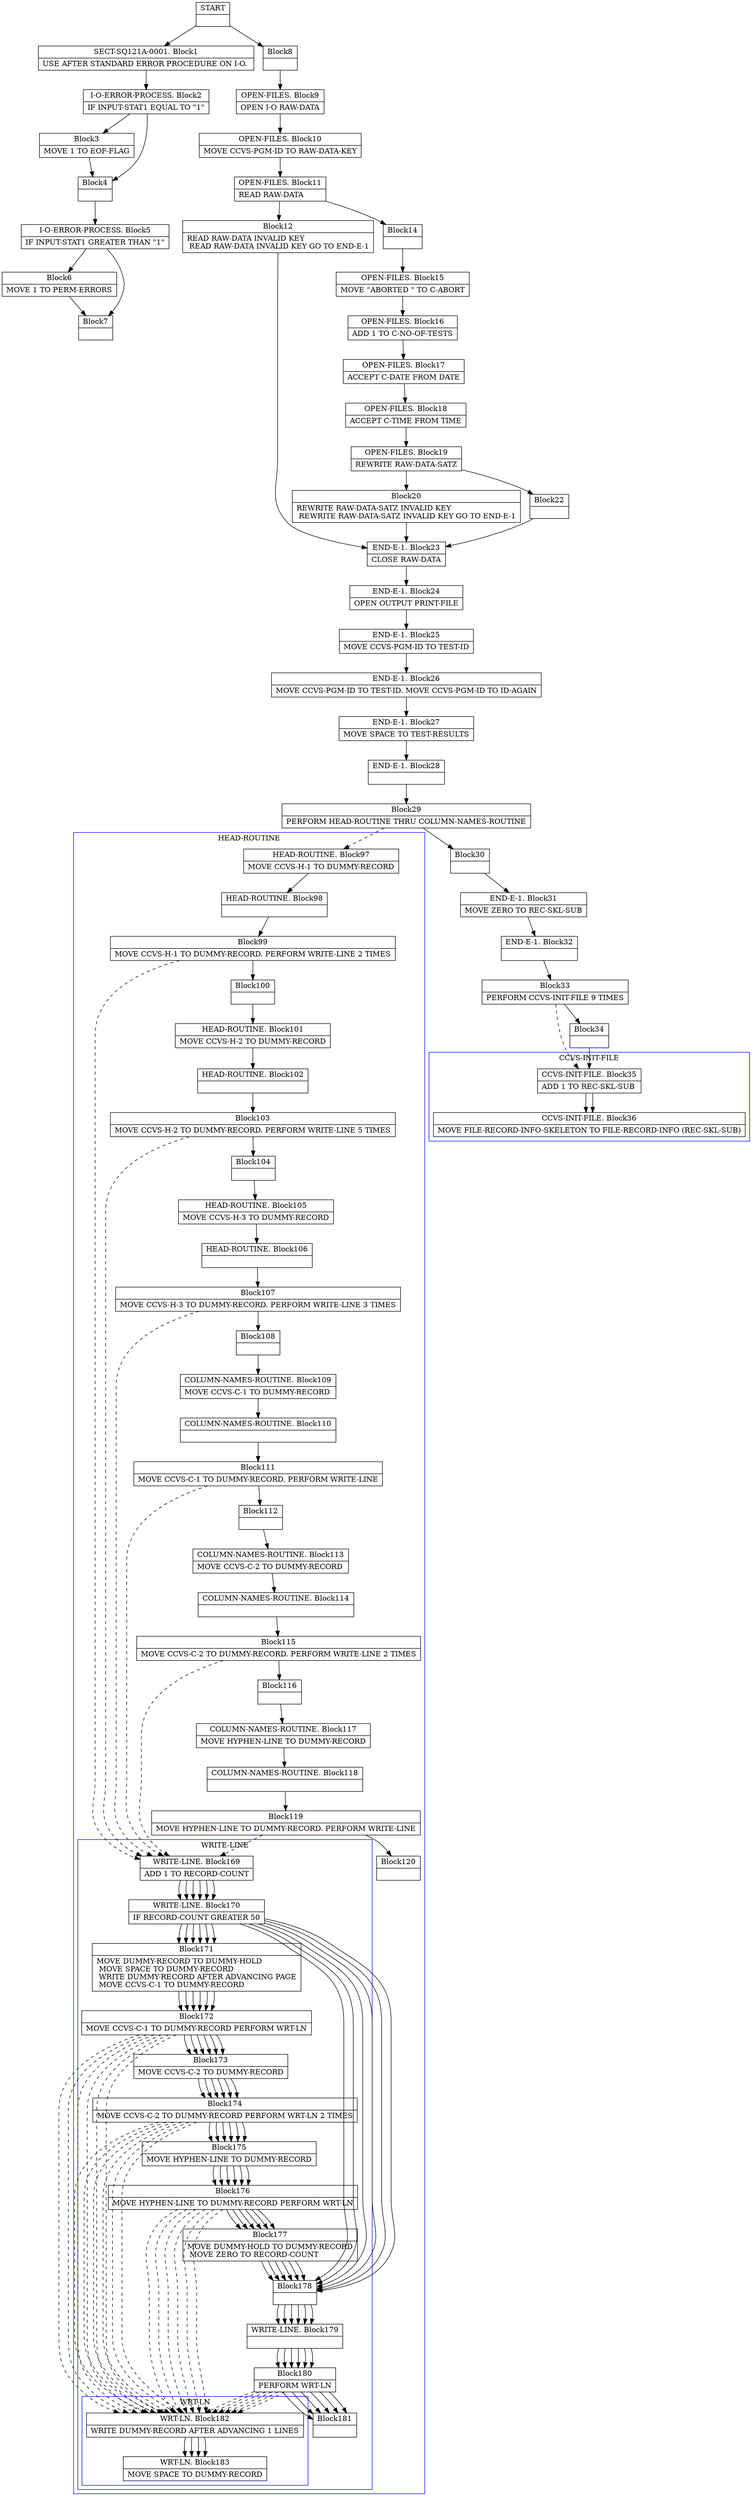 digraph Cfg {
compound=true;
node [
shape = "record"
]

edge [
arrowtail = "empty"
]
Block0 [
label = "{START|}"
]
Block1 [
label = "{SECT-SQ121A-0001. Block1|    USE AFTER STANDARD ERROR PROCEDURE ON I-O. \l}"
]
Block2 [
label = "{I-O-ERROR-PROCESS. Block2|    IF INPUT-STAT1 EQUAL TO \"1\"\l}"
]
Block3 [
label = "{Block3|         MOVE 1 TO EOF-FLAG\l}"
]
Block4 [
label = "{Block4|}"
]
Block5 [
label = "{I-O-ERROR-PROCESS. Block5|    IF INPUT-STAT1 GREATER THAN \"1\"\l}"
]
Block6 [
label = "{Block6|         MOVE 1 TO PERM-ERRORS\l}"
]
Block7 [
label = "{Block7|}"
]
Block8 [
label = "{Block8|}"
]
Block9 [
label = "{OPEN-FILES. Block9|    OPEN I-O RAW-DATA\l}"
]
Block10 [
label = "{OPEN-FILES. Block10|    MOVE CCVS-PGM-ID TO RAW-DATA-KEY\l}"
]
Block11 [
label = "{OPEN-FILES. Block11|    READ RAW-DATA\l}"
]
Block12 [
label = "{Block12|    READ RAW-DATA INVALID KEY\l    READ RAW-DATA INVALID KEY GO TO END-E-1\l}"
]
Block23 [
label = "{END-E-1. Block23|    CLOSE RAW-DATA\l}"
]
Block24 [
label = "{END-E-1. Block24|    OPEN     OUTPUT PRINT-FILE\l}"
]
Block25 [
label = "{END-E-1. Block25|    MOVE CCVS-PGM-ID TO TEST-ID\l}"
]
Block26 [
label = "{END-E-1. Block26|    MOVE CCVS-PGM-ID TO TEST-ID. MOVE CCVS-PGM-ID TO ID-AGAIN\l}"
]
Block27 [
label = "{END-E-1. Block27|    MOVE    SPACE TO TEST-RESULTS\l}"
]
Block28 [
label = "{END-E-1. Block28|}"
]
Block29 [
label = "{Block29|    PERFORM  HEAD-ROUTINE THRU COLUMN-NAMES-ROUTINE\l}"
]
subgraph cluster_1{
color = blue;
label = "HEAD-ROUTINE";
Block97 [
label = "{HEAD-ROUTINE. Block97|    MOVE CCVS-H-1 TO DUMMY-RECORD\l}"
]
Block98 [
label = "{HEAD-ROUTINE. Block98|}"
]
Block99 [
label = "{Block99|    MOVE CCVS-H-1 TO DUMMY-RECORD. PERFORM WRITE-LINE 2 TIMES\l}"
]
subgraph cluster_8{
color = blue;
label = "WRITE-LINE";
Block169 [
label = "{WRITE-LINE. Block169|    ADD 1 TO RECORD-COUNT\l}"
]
Block170 [
label = "{WRITE-LINE. Block170|    IF RECORD-COUNT GREATER 50\l}"
]
Block171 [
label = "{Block171|        MOVE DUMMY-RECORD TO DUMMY-HOLD\l        MOVE SPACE TO DUMMY-RECORD\l        WRITE DUMMY-RECORD AFTER ADVANCING PAGE\l        MOVE CCVS-C-1 TO DUMMY-RECORD\l}"
]
Block172 [
label = "{Block172|        MOVE CCVS-C-1 TO DUMMY-RECORD PERFORM WRT-LN\l}"
]
subgraph cluster_21{
color = blue;
label = "WRT-LN";
Block182 [
label = "{WRT-LN. Block182|    WRITE    DUMMY-RECORD AFTER ADVANCING 1 LINES\l}"
]
Block183 [
label = "{WRT-LN. Block183|    MOVE SPACE TO DUMMY-RECORD\l}"
]
Block182 -> Block183

}
Block172 -> Block182 [style=dashed]

Block173 [
label = "{Block173|        MOVE CCVS-C-2 TO DUMMY-RECORD\l}"
]
Block174 [
label = "{Block174|        MOVE CCVS-C-2 TO DUMMY-RECORD PERFORM WRT-LN 2 TIMES\l}"
]
subgraph cluster_22{
color = blue;
label = "WRT-LN";
Block182 [
label = "{WRT-LN. Block182|    WRITE    DUMMY-RECORD AFTER ADVANCING 1 LINES\l}"
]
Block183 [
label = "{WRT-LN. Block183|    MOVE SPACE TO DUMMY-RECORD\l}"
]
Block182 -> Block183

}
Block174 -> Block182 [style=dashed]

Block175 [
label = "{Block175|        MOVE HYPHEN-LINE TO DUMMY-RECORD\l}"
]
Block176 [
label = "{Block176|        MOVE HYPHEN-LINE TO DUMMY-RECORD PERFORM WRT-LN\l}"
]
subgraph cluster_23{
color = blue;
label = "WRT-LN";
Block182 [
label = "{WRT-LN. Block182|    WRITE    DUMMY-RECORD AFTER ADVANCING 1 LINES\l}"
]
Block183 [
label = "{WRT-LN. Block183|    MOVE SPACE TO DUMMY-RECORD\l}"
]
Block182 -> Block183

}
Block176 -> Block182 [style=dashed]

Block177 [
label = "{Block177|        MOVE DUMMY-HOLD TO DUMMY-RECORD\l        MOVE ZERO TO RECORD-COUNT\l}"
]
Block178 [
label = "{Block178|}"
]
Block179 [
label = "{WRITE-LINE. Block179|}"
]
Block180 [
label = "{Block180|    PERFORM WRT-LN\l}"
]
subgraph cluster_24{
color = blue;
label = "WRT-LN";
Block182 [
label = "{WRT-LN. Block182|    WRITE    DUMMY-RECORD AFTER ADVANCING 1 LINES\l}"
]
Block183 [
label = "{WRT-LN. Block183|    MOVE SPACE TO DUMMY-RECORD\l}"
]
Block182 -> Block183

}
Block180 -> Block182 [style=dashed]

Block181 [
label = "{Block181|}"
]
Block169 -> Block170
Block170 -> Block171
Block170 -> Block178
Block171 -> Block172
Block172 -> Block173
Block173 -> Block174
Block174 -> Block175
Block175 -> Block176
Block176 -> Block177
Block177 -> Block178
Block178 -> Block179
Block179 -> Block180
Block180 -> Block181

}
Block99 -> Block169 [style=dashed]

Block100 [
label = "{Block100|}"
]
Block101 [
label = "{HEAD-ROUTINE. Block101|    MOVE CCVS-H-2 TO DUMMY-RECORD\l}"
]
Block102 [
label = "{HEAD-ROUTINE. Block102|}"
]
Block103 [
label = "{Block103|    MOVE CCVS-H-2 TO DUMMY-RECORD. PERFORM WRITE-LINE 5 TIMES\l}"
]
subgraph cluster_9{
color = blue;
label = "WRITE-LINE";
Block169 [
label = "{WRITE-LINE. Block169|    ADD 1 TO RECORD-COUNT\l}"
]
Block170 [
label = "{WRITE-LINE. Block170|    IF RECORD-COUNT GREATER 50\l}"
]
Block171 [
label = "{Block171|        MOVE DUMMY-RECORD TO DUMMY-HOLD\l        MOVE SPACE TO DUMMY-RECORD\l        WRITE DUMMY-RECORD AFTER ADVANCING PAGE\l        MOVE CCVS-C-1 TO DUMMY-RECORD\l}"
]
Block172 [
label = "{Block172|        MOVE CCVS-C-1 TO DUMMY-RECORD PERFORM WRT-LN\l}"
]
Block172 -> Block182 [style=dashed]

Block173 [
label = "{Block173|        MOVE CCVS-C-2 TO DUMMY-RECORD\l}"
]
Block174 [
label = "{Block174|        MOVE CCVS-C-2 TO DUMMY-RECORD PERFORM WRT-LN 2 TIMES\l}"
]
Block174 -> Block182 [style=dashed]

Block175 [
label = "{Block175|        MOVE HYPHEN-LINE TO DUMMY-RECORD\l}"
]
Block176 [
label = "{Block176|        MOVE HYPHEN-LINE TO DUMMY-RECORD PERFORM WRT-LN\l}"
]
Block176 -> Block182 [style=dashed]

Block177 [
label = "{Block177|        MOVE DUMMY-HOLD TO DUMMY-RECORD\l        MOVE ZERO TO RECORD-COUNT\l}"
]
Block178 [
label = "{Block178|}"
]
Block179 [
label = "{WRITE-LINE. Block179|}"
]
Block180 [
label = "{Block180|    PERFORM WRT-LN\l}"
]
Block180 -> Block182 [style=dashed]

Block181 [
label = "{Block181|}"
]
Block169 -> Block170
Block170 -> Block171
Block170 -> Block178
Block171 -> Block172
Block172 -> Block173
Block173 -> Block174
Block174 -> Block175
Block175 -> Block176
Block176 -> Block177
Block177 -> Block178
Block178 -> Block179
Block179 -> Block180
Block180 -> Block181

}
Block103 -> Block169 [style=dashed]

Block104 [
label = "{Block104|}"
]
Block105 [
label = "{HEAD-ROUTINE. Block105|    MOVE CCVS-H-3 TO DUMMY-RECORD\l}"
]
Block106 [
label = "{HEAD-ROUTINE. Block106|}"
]
Block107 [
label = "{Block107|    MOVE CCVS-H-3 TO DUMMY-RECORD. PERFORM WRITE-LINE 3 TIMES\l}"
]
subgraph cluster_10{
color = blue;
label = "WRITE-LINE";
Block169 [
label = "{WRITE-LINE. Block169|    ADD 1 TO RECORD-COUNT\l}"
]
Block170 [
label = "{WRITE-LINE. Block170|    IF RECORD-COUNT GREATER 50\l}"
]
Block171 [
label = "{Block171|        MOVE DUMMY-RECORD TO DUMMY-HOLD\l        MOVE SPACE TO DUMMY-RECORD\l        WRITE DUMMY-RECORD AFTER ADVANCING PAGE\l        MOVE CCVS-C-1 TO DUMMY-RECORD\l}"
]
Block172 [
label = "{Block172|        MOVE CCVS-C-1 TO DUMMY-RECORD PERFORM WRT-LN\l}"
]
Block172 -> Block182 [style=dashed]

Block173 [
label = "{Block173|        MOVE CCVS-C-2 TO DUMMY-RECORD\l}"
]
Block174 [
label = "{Block174|        MOVE CCVS-C-2 TO DUMMY-RECORD PERFORM WRT-LN 2 TIMES\l}"
]
Block174 -> Block182 [style=dashed]

Block175 [
label = "{Block175|        MOVE HYPHEN-LINE TO DUMMY-RECORD\l}"
]
Block176 [
label = "{Block176|        MOVE HYPHEN-LINE TO DUMMY-RECORD PERFORM WRT-LN\l}"
]
Block176 -> Block182 [style=dashed]

Block177 [
label = "{Block177|        MOVE DUMMY-HOLD TO DUMMY-RECORD\l        MOVE ZERO TO RECORD-COUNT\l}"
]
Block178 [
label = "{Block178|}"
]
Block179 [
label = "{WRITE-LINE. Block179|}"
]
Block180 [
label = "{Block180|    PERFORM WRT-LN\l}"
]
Block180 -> Block182 [style=dashed]

Block181 [
label = "{Block181|}"
]
Block169 -> Block170
Block170 -> Block171
Block170 -> Block178
Block171 -> Block172
Block172 -> Block173
Block173 -> Block174
Block174 -> Block175
Block175 -> Block176
Block176 -> Block177
Block177 -> Block178
Block178 -> Block179
Block179 -> Block180
Block180 -> Block181

}
Block107 -> Block169 [style=dashed]

Block108 [
label = "{Block108|}"
]
Block109 [
label = "{COLUMN-NAMES-ROUTINE. Block109|    MOVE CCVS-C-1 TO DUMMY-RECORD\l}"
]
Block110 [
label = "{COLUMN-NAMES-ROUTINE. Block110|}"
]
Block111 [
label = "{Block111|    MOVE CCVS-C-1 TO DUMMY-RECORD. PERFORM WRITE-LINE\l}"
]
subgraph cluster_11{
color = blue;
label = "WRITE-LINE";
Block169 [
label = "{WRITE-LINE. Block169|    ADD 1 TO RECORD-COUNT\l}"
]
Block170 [
label = "{WRITE-LINE. Block170|    IF RECORD-COUNT GREATER 50\l}"
]
Block171 [
label = "{Block171|        MOVE DUMMY-RECORD TO DUMMY-HOLD\l        MOVE SPACE TO DUMMY-RECORD\l        WRITE DUMMY-RECORD AFTER ADVANCING PAGE\l        MOVE CCVS-C-1 TO DUMMY-RECORD\l}"
]
Block172 [
label = "{Block172|        MOVE CCVS-C-1 TO DUMMY-RECORD PERFORM WRT-LN\l}"
]
Block172 -> Block182 [style=dashed]

Block173 [
label = "{Block173|        MOVE CCVS-C-2 TO DUMMY-RECORD\l}"
]
Block174 [
label = "{Block174|        MOVE CCVS-C-2 TO DUMMY-RECORD PERFORM WRT-LN 2 TIMES\l}"
]
Block174 -> Block182 [style=dashed]

Block175 [
label = "{Block175|        MOVE HYPHEN-LINE TO DUMMY-RECORD\l}"
]
Block176 [
label = "{Block176|        MOVE HYPHEN-LINE TO DUMMY-RECORD PERFORM WRT-LN\l}"
]
Block176 -> Block182 [style=dashed]

Block177 [
label = "{Block177|        MOVE DUMMY-HOLD TO DUMMY-RECORD\l        MOVE ZERO TO RECORD-COUNT\l}"
]
Block178 [
label = "{Block178|}"
]
Block179 [
label = "{WRITE-LINE. Block179|}"
]
Block180 [
label = "{Block180|    PERFORM WRT-LN\l}"
]
Block180 -> Block182 [style=dashed]

Block181 [
label = "{Block181|}"
]
Block169 -> Block170
Block170 -> Block171
Block170 -> Block178
Block171 -> Block172
Block172 -> Block173
Block173 -> Block174
Block174 -> Block175
Block175 -> Block176
Block176 -> Block177
Block177 -> Block178
Block178 -> Block179
Block179 -> Block180
Block180 -> Block181

}
Block111 -> Block169 [style=dashed]

Block112 [
label = "{Block112|}"
]
Block113 [
label = "{COLUMN-NAMES-ROUTINE. Block113|    MOVE CCVS-C-2 TO DUMMY-RECORD\l}"
]
Block114 [
label = "{COLUMN-NAMES-ROUTINE. Block114|}"
]
Block115 [
label = "{Block115|    MOVE CCVS-C-2 TO DUMMY-RECORD. PERFORM WRITE-LINE 2 TIMES\l}"
]
subgraph cluster_12{
color = blue;
label = "WRITE-LINE";
Block169 [
label = "{WRITE-LINE. Block169|    ADD 1 TO RECORD-COUNT\l}"
]
Block170 [
label = "{WRITE-LINE. Block170|    IF RECORD-COUNT GREATER 50\l}"
]
Block171 [
label = "{Block171|        MOVE DUMMY-RECORD TO DUMMY-HOLD\l        MOVE SPACE TO DUMMY-RECORD\l        WRITE DUMMY-RECORD AFTER ADVANCING PAGE\l        MOVE CCVS-C-1 TO DUMMY-RECORD\l}"
]
Block172 [
label = "{Block172|        MOVE CCVS-C-1 TO DUMMY-RECORD PERFORM WRT-LN\l}"
]
Block172 -> Block182 [style=dashed]

Block173 [
label = "{Block173|        MOVE CCVS-C-2 TO DUMMY-RECORD\l}"
]
Block174 [
label = "{Block174|        MOVE CCVS-C-2 TO DUMMY-RECORD PERFORM WRT-LN 2 TIMES\l}"
]
Block174 -> Block182 [style=dashed]

Block175 [
label = "{Block175|        MOVE HYPHEN-LINE TO DUMMY-RECORD\l}"
]
Block176 [
label = "{Block176|        MOVE HYPHEN-LINE TO DUMMY-RECORD PERFORM WRT-LN\l}"
]
Block176 -> Block182 [style=dashed]

Block177 [
label = "{Block177|        MOVE DUMMY-HOLD TO DUMMY-RECORD\l        MOVE ZERO TO RECORD-COUNT\l}"
]
Block178 [
label = "{Block178|}"
]
Block179 [
label = "{WRITE-LINE. Block179|}"
]
Block180 [
label = "{Block180|    PERFORM WRT-LN\l}"
]
Block180 -> Block182 [style=dashed]

Block181 [
label = "{Block181|}"
]
Block169 -> Block170
Block170 -> Block171
Block170 -> Block178
Block171 -> Block172
Block172 -> Block173
Block173 -> Block174
Block174 -> Block175
Block175 -> Block176
Block176 -> Block177
Block177 -> Block178
Block178 -> Block179
Block179 -> Block180
Block180 -> Block181

}
Block115 -> Block169 [style=dashed]

Block116 [
label = "{Block116|}"
]
Block117 [
label = "{COLUMN-NAMES-ROUTINE. Block117|    MOVE HYPHEN-LINE TO DUMMY-RECORD\l}"
]
Block118 [
label = "{COLUMN-NAMES-ROUTINE. Block118|}"
]
Block119 [
label = "{Block119|    MOVE HYPHEN-LINE TO DUMMY-RECORD. PERFORM WRITE-LINE\l}"
]
subgraph cluster_13{
color = blue;
label = "WRITE-LINE";
Block169 [
label = "{WRITE-LINE. Block169|    ADD 1 TO RECORD-COUNT\l}"
]
Block170 [
label = "{WRITE-LINE. Block170|    IF RECORD-COUNT GREATER 50\l}"
]
Block171 [
label = "{Block171|        MOVE DUMMY-RECORD TO DUMMY-HOLD\l        MOVE SPACE TO DUMMY-RECORD\l        WRITE DUMMY-RECORD AFTER ADVANCING PAGE\l        MOVE CCVS-C-1 TO DUMMY-RECORD\l}"
]
Block172 [
label = "{Block172|        MOVE CCVS-C-1 TO DUMMY-RECORD PERFORM WRT-LN\l}"
]
Block172 -> Block182 [style=dashed]

Block173 [
label = "{Block173|        MOVE CCVS-C-2 TO DUMMY-RECORD\l}"
]
Block174 [
label = "{Block174|        MOVE CCVS-C-2 TO DUMMY-RECORD PERFORM WRT-LN 2 TIMES\l}"
]
Block174 -> Block182 [style=dashed]

Block175 [
label = "{Block175|        MOVE HYPHEN-LINE TO DUMMY-RECORD\l}"
]
Block176 [
label = "{Block176|        MOVE HYPHEN-LINE TO DUMMY-RECORD PERFORM WRT-LN\l}"
]
Block176 -> Block182 [style=dashed]

Block177 [
label = "{Block177|        MOVE DUMMY-HOLD TO DUMMY-RECORD\l        MOVE ZERO TO RECORD-COUNT\l}"
]
Block178 [
label = "{Block178|}"
]
Block179 [
label = "{WRITE-LINE. Block179|}"
]
Block180 [
label = "{Block180|    PERFORM WRT-LN\l}"
]
Block180 -> Block182 [style=dashed]

Block181 [
label = "{Block181|}"
]
Block169 -> Block170
Block170 -> Block171
Block170 -> Block178
Block171 -> Block172
Block172 -> Block173
Block173 -> Block174
Block174 -> Block175
Block175 -> Block176
Block176 -> Block177
Block177 -> Block178
Block178 -> Block179
Block179 -> Block180
Block180 -> Block181

}
Block119 -> Block169 [style=dashed]

Block120 [
label = "{Block120|}"
]
Block97 -> Block98
Block98 -> Block99
Block99 -> Block100
Block100 -> Block101
Block101 -> Block102
Block102 -> Block103
Block103 -> Block104
Block104 -> Block105
Block105 -> Block106
Block106 -> Block107
Block107 -> Block108
Block108 -> Block109
Block109 -> Block110
Block110 -> Block111
Block111 -> Block112
Block112 -> Block113
Block113 -> Block114
Block114 -> Block115
Block115 -> Block116
Block116 -> Block117
Block117 -> Block118
Block118 -> Block119
Block119 -> Block120

}
Block29 -> Block97 [style=dashed]

Block30 [
label = "{Block30|}"
]
Block31 [
label = "{END-E-1. Block31|    MOVE ZERO TO REC-SKL-SUB\l}"
]
Block32 [
label = "{END-E-1. Block32|}"
]
Block33 [
label = "{Block33|    PERFORM CCVS-INIT-FILE 9 TIMES\l}"
]
subgraph cluster_2{
color = blue;
label = "CCVS-INIT-FILE";
Block35 [
label = "{CCVS-INIT-FILE. Block35|    ADD 1 TO REC-SKL-SUB\l}"
]
Block36 [
label = "{CCVS-INIT-FILE. Block36|    MOVE FILE-RECORD-INFO-SKELETON TO                   FILE-RECORD-INFO (REC-SKL-SUB)\l}"
]
Block35 -> Block36

}
Block33 -> Block35 [style=dashed]

Block34 [
label = "{Block34|}"
]
Block35 [
label = "{CCVS-INIT-FILE. Block35|    ADD 1 TO REC-SKL-SUB\l}"
]
Block36 [
label = "{CCVS-INIT-FILE. Block36|    MOVE FILE-RECORD-INFO-SKELETON TO                   FILE-RECORD-INFO (REC-SKL-SUB)\l}"
]
Block14 [
label = "{Block14|}"
]
Block15 [
label = "{OPEN-FILES. Block15|    MOVE \"ABORTED \" TO C-ABORT\l}"
]
Block16 [
label = "{OPEN-FILES. Block16|    ADD 1 TO C-NO-OF-TESTS\l}"
]
Block17 [
label = "{OPEN-FILES. Block17|    ACCEPT C-DATE  FROM DATE\l}"
]
Block18 [
label = "{OPEN-FILES. Block18|    ACCEPT C-TIME  FROM TIME\l}"
]
Block19 [
label = "{OPEN-FILES. Block19|    REWRITE RAW-DATA-SATZ\l}"
]
Block20 [
label = "{Block20|    REWRITE RAW-DATA-SATZ INVALID KEY\l    REWRITE RAW-DATA-SATZ INVALID KEY GO TO END-E-1\l}"
]
Block22 [
label = "{Block22|}"
]
Block0 -> Block1
Block0 -> Block8
Block1 -> Block2
Block2 -> Block3
Block2 -> Block4
Block3 -> Block4
Block4 -> Block5
Block5 -> Block6
Block5 -> Block7
Block6 -> Block7
Block8 -> Block9
Block9 -> Block10
Block10 -> Block11
Block11 -> Block12
Block11 -> Block14
Block12 -> Block23
Block23 -> Block24
Block24 -> Block25
Block25 -> Block26
Block26 -> Block27
Block27 -> Block28
Block28 -> Block29
Block29 -> Block30
Block30 -> Block31
Block31 -> Block32
Block32 -> Block33
Block33 -> Block34
Block34 -> Block35
Block35 -> Block36
Block14 -> Block15
Block15 -> Block16
Block16 -> Block17
Block17 -> Block18
Block18 -> Block19
Block19 -> Block20
Block19 -> Block22
Block20 -> Block23
Block22 -> Block23

}
